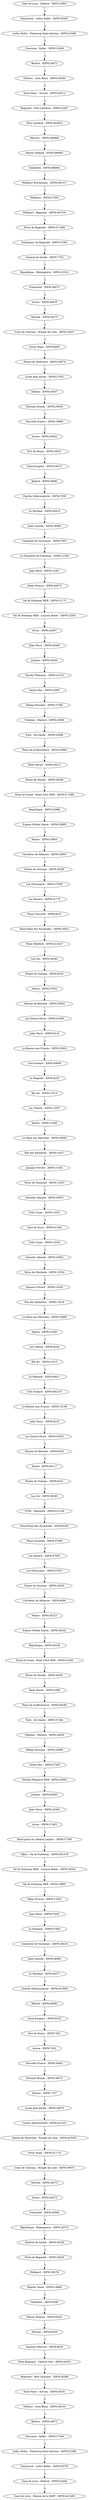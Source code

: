 digraph G {
    "Gare de Lyon - Diderot - IDFM:22801" -> "Daumesnil - Ledru Rollin - IDFM:39397" [label="1"];
    "Daumesnil - Ledru Rollin - IDFM:39397" -> "Ledru Rollin - Faubourg Saint-Antoine - IDFM:22495" [label="1"];
    "Ledru Rollin - Faubourg Saint-Antoine - IDFM:22495" -> "Charonne - Keller - IDFM:22496" [label="1"];
    "Charonne - Keller - IDFM:22496" -> "Basfroi - IDFM:26672" [label="1"];
    "Basfroi - IDFM:26672" -> "Voltaire - Léon Blum - IDFM:26294" [label="1"];
    "Voltaire - Léon Blum - IDFM:26294" -> "Saint-Maur - Servan - IDFM:26312" [label="1"];
    "Saint-Maur - Servan - IDFM:26312" -> "Roquette - Père Lachaise - IDFM:22497" [label="1"];
    "Roquette - Père Lachaise - IDFM:22497" -> "Père Lachaise - IDFM:463622" [label="1"];
    "Père Lachaise - IDFM:463622" -> "Mûriers - IDFM:486866" [label="1"];
    "Mûriers - IDFM:486866" -> "Martin Nadaud - IDFM:486865" [label="1"];
    "Martin Nadaud - IDFM:486865" -> "Gambetta - IDFM:486864" [label="1"];
    "Gambetta - IDFM:486864" -> "Pelleport Bretonneau - IDFM:491517" [label="1"];
    "Pelleport Bretonneau - IDFM:491517" -> "Pelleport - IDFM:27493" [label="1"];
    "Pelleport - IDFM:27493" -> "Pelleport - Bagnolet - IDFM:491516" [label="1"];
    "Pelleport - Bagnolet - IDFM:491516" -> "Porte de Bagnolet - IDFM:471489" [label="1"];
    "Porte de Bagnolet - IDFM:471489" -> "Echangeur de Bagnolet - IDFM:37462" [label="1"];
    "Echangeur de Bagnolet - IDFM:37462" -> "Général de Gaulle - IDFM:7765" [label="1"];
    "Général de Gaulle - IDFM:7765" -> "République - Robespierre - IDFM:23333" [label="1"];
    "République - Robespierre - IDFM:23333" -> "Fraternité - IDFM:36973" [label="1"];
    "Fraternité - IDFM:36973" -> "Sorins - IDFM:36978" [label="1"];
    "Sorins - IDFM:36978" -> "Marché - IDFM:26375" [label="1"];
    "Marché - IDFM:26375" -> "Croix de Chavaux - Rouget de Lisle - IDFM:22647" [label="1"];
    "Croix de Chavaux - Rouget de Lisle - IDFM:22647" -> "Victor Hugo - IDFM:9995" [label="1"];
    "Victor Hugo - IDFM:9995" -> "Mairie de Montreuil - IDFM:35874" [label="1"];
    "Mairie de Montreuil - IDFM:35874" -> "Lycée Jean Jaurès - IDFM:27051" [label="1"];
    "Lycée Jean Jaurès - IDFM:27051" -> "Danton - IDFM:29457" [label="1"];
    "Danton - IDFM:29457" -> "Edouard Branly - IDFM:29458" [label="1"];
    "Edouard Branly - IDFM:29458" -> "Nouvelle France - IDFM:19890" [label="1"];
    "Nouvelle France - IDFM:19890" -> "Acacia - IDFM:29462" [label="1"];
    "Acacia - IDFM:29462" -> "Fort de Rosny - IDFM:28521" [label="1"];
    "Fort de Rosny - IDFM:28521" -> "Saint-Exupéry - IDFM:29473" [label="1"];
    "Saint-Exupéry - IDFM:29473" -> "Babeuf - IDFM:36982" [label="1"];
    "Babeuf - IDFM:36982" -> "Charles Delavacquerie - IDFM:7830" [label="1"];
    "Charles Delavacquerie - IDFM:7830" -> "Le Morillon - IDFM:26415" [label="1"];
    "Le Morillon - IDFM:26415" -> "Jules Guesde - IDFM:36984" [label="1"];
    "Jules Guesde - IDFM:36984" -> "Cimetière de Vincennes - IDFM:7807" [label="1"];
    "Cimetière de Vincennes - IDFM:7807" -> "La Fonchette de Fontenay - IDFM:12392" [label="1"];
    "La Fonchette de Fontenay - IDFM:12392" -> "Jean Macé - IDFM:12391" [label="1"];
    "Jean Macé - IDFM:12391" -> "Pablo Picasso - IDFM:26873" [label="1"];
    "Pablo Picasso - IDFM:26873" -> "Val de Fontenay RER - IDFM:21175" [label="1"];
    "Val de Fontenay RER - IDFM:21175" -> "Val de Fontenay RER - Louison Bobet - IDFM:22593" [label="1"];
    "Val de Fontenay RER - Louison Bobet - IDFM:22593" -> "Avron - IDFM:26407" [label="1"];
    "Avron - IDFM:26407" -> "Jules Ferry - IDFM:26406" [label="1"];
    "Jules Ferry - IDFM:26406" -> "Jouleau - IDFM:26404" [label="1"];
    "Jouleau - IDFM:26404" -> "Neuilly Plaisance - IDFM:41474" [label="1"];
    "Neuilly Plaisance - IDFM:41474" -> "Centre Bus - IDFM:25997" [label="1"];
    "Centre Bus - IDFM:25997" -> "Hélène Boucher - IDFM:37285" [label="1"];
    "Hélène Boucher - IDFM:37285" -> "Villebois - Mareuil - IDFM:25999" [label="1"];
    "Villebois - Mareuil - IDFM:25999" -> "Foch - De Gaulle - IDFM:25996" [label="1"];
    "Foch - De Gaulle - IDFM:25996" -> "Place de la Résistance - IDFM:25994" [label="1"];
    "Place de la Résistance - IDFM:25994" -> "René Navier - IDFM:26512" [label="1"];
    "René Navier - IDFM:26512" -> "Route de Neuilly - IDFM:36288" [label="1"];
    "Route de Neuilly - IDFM:36288" -> "Noisy-le-Grand - Mont d'Est RER - IDFM:471089" [label="1"];
    "Noisy-le-Grand - Mont d'Est RER - IDFM:471089" -> "République - IDFM:25886" [label="1"];
    "République - IDFM:25886" -> "Espace Michel Simon - IDFM:25885" [label="1"];
    "Espace Michel Simon - IDFM:25885" -> "Mairie - IDFM:25864" [label="1"];
    "Mairie - IDFM:25864" -> "Carrefour de Malnoue - IDFM:25863" [label="1"];
    "Carrefour de Malnoue - IDFM:25863" -> "Pointe de Gournay - IDFM:36290" [label="1"];
    "Pointe de Gournay - IDFM:36290" -> "Les Prévoyants - IDFM:37658" [label="1"];
    "Les Prévoyants - IDFM:37658" -> "Les Rosiers - IDFM:41779" [label="1"];
    "Les Rosiers - IDFM:41779" -> "Place Churchill - IDFM:8231" [label="1"];
    "Place Churchill - IDFM:8231" -> "Rond-Point des Pyramides - IDFM:25921" [label="1"];
    "Rond-Point des Pyramides - IDFM:25921" -> "Place Mattéoti - IDFM:413427" [label="1"];
    "Place Mattéoti - IDFM:413427" -> "Les Iris - IDFM:36282" [label="1"];
    "Les Iris - IDFM:36282" -> "Pointe de Champs - IDFM:8226" [label="1"];
    "Pointe de Champs - IDFM:8226" -> "Mairie - IDFM:37652" [label="1"];
    "Mairie - IDFM:37652" -> "Maison de Retraite - IDFM:25920" [label="1"];
    "Maison de Retraite - IDFM:25920" -> "Les Quatre Pavés - IDFM:41699" [label="1"];
    "Les Quatre Pavés - IDFM:41699" -> "Jules Ferry - IDFM:8218" [label="1"];
    "Jules Ferry - IDFM:8218" -> "La Remise aux Fraises - IDFM:25922" [label="1"];
    "La Remise aux Fraises - IDFM:25922" -> "Cité Scolaire - IDFM:40609" [label="1"];
    "Cité Scolaire - IDFM:40609" -> "La Mogotte - IDFM:8220" [label="1"];
    "La Mogotte - IDFM:8220" -> "Bel Air - IDFM:15314" [label="1"];
    "Bel Air - IDFM:15314" -> "Les Tilleuls - IDFM:15507" [label="1"];
    "Les Tilleuls - IDFM:15507" -> "Mairie - IDFM:15398" [label="1"];
    "Mairie - IDFM:15398" -> "La Mare aux Marchais - IDFM:25850" [label="1"];
    "La Mare aux Marchais - IDFM:25850" -> "Rue des Epinettes - IDFM:15417" [label="1"];
    "Rue des Epinettes - IDFM:15417" -> "Jacques Prévert - IDFM:15342" [label="1"];
    "Jacques Prévert - IDFM:15342" -> "Rives de Maubuée - IDFM:15253" [label="1"];
    "Rives de Maubuée - IDFM:15253" -> "Salvador Allende - IDFM:25853" [label="1"];
    "Salvador Allende - IDFM:25853" -> "Cités Unies - IDFM:15531" [label="1"];
    "Cités Unies - IDFM:15531" -> "Gare de Torcy - IDFM:41446" [label="1"];
    "Gare de Torcy - IDFM:41446" -> "Cités Unies - IDFM:15532" [label="1"];
    "Cités Unies - IDFM:15532" -> "Salvador Allende - IDFM:25852" [label="1"];
    "Salvador Allende - IDFM:25852" -> "Rives de Maubuée - IDFM:15254" [label="1"];
    "Rives de Maubuée - IDFM:15254" -> "Jacques Prévert - IDFM:15343" [label="1"];
    "Jacques Prévert - IDFM:15343" -> "Rue des Epinettes - IDFM:15418" [label="1"];
    "Rue des Epinettes - IDFM:15418" -> "La Mare aux Marchais - IDFM:25860" [label="1"];
    "La Mare aux Marchais - IDFM:25860" -> "Mairie - IDFM:15399" [label="1"];
    "Mairie - IDFM:15399" -> "Les Tilleuls - IDFM:8244" [label="1"];
    "Les Tilleuls - IDFM:8244" -> "Bel Air - IDFM:15315" [label="1"];
    "Bel Air - IDFM:15315" -> "La Mogotte - IDFM:40611" [label="1"];
    "La Mogotte - IDFM:40611" -> "Cité Scolaire - IDFM:492319" [label="1"];
    "Cité Scolaire - IDFM:492319" -> "La Remise aux Fraises - IDFM:15149" [label="1"];
    "La Remise aux Fraises - IDFM:15149" -> "Jules Ferry - IDFM:8219" [label="1"];
    "Jules Ferry - IDFM:8219" -> "Les Quatre Pavés - IDFM:25923" [label="1"];
    "Les Quatre Pavés - IDFM:25923" -> "Maison de Retraite - IDFM:8242" [label="1"];
    "Maison de Retraite - IDFM:8242" -> "Mairie - IDFM:40117" [label="1"];
    "Mairie - IDFM:40117" -> "Pointe de Champs - IDFM:8241" [label="1"];
    "Pointe de Champs - IDFM:8241" -> "Les Iris - IDFM:36283" [label="1"];
    "Les Iris - IDFM:36283" -> "CSTB - Matteotti - IDFM:413148" [label="1"];
    "CSTB - Matteotti - IDFM:413148" -> "Rond-Point des Pyramides - IDFM:8240" [label="1"];
    "Rond-Point des Pyramides - IDFM:8240" -> "Place Churchill - IDFM:37656" [label="1"];
    "Place Churchill - IDFM:37656" -> "Les Rosiers - IDFM:37655" [label="1"];
    "Les Rosiers - IDFM:37655" -> "Les Prévoyants - IDFM:37657" [label="1"];
    "Les Prévoyants - IDFM:37657" -> "Pointe de Gournay - IDFM:28492" [label="1"];
    "Pointe de Gournay - IDFM:28492" -> "Carrefour de Malnoue - IDFM:9386" [label="1"];
    "Carrefour de Malnoue - IDFM:9386" -> "Mairie - IDFM:36225" [label="1"];
    "Mairie - IDFM:36225" -> "Espace Michel Simon - IDFM:36242" [label="1"];
    "Espace Michel Simon - IDFM:36242" -> "République - IDFM:36226" [label="1"];
    "République - IDFM:36226" -> "Noisy-le-Grand - Mont d'Est RER - IDFM:41443" [label="1"];
    "Noisy-le-Grand - Mont d'Est RER - IDFM:41443" -> "Route de Neuilly - IDFM:36291" [label="1"];
    "Route de Neuilly - IDFM:36291" -> "René Navier - IDFM:2386" [label="1"];
    "René Navier - IDFM:2386" -> "Place de la Résistance - IDFM:36286" [label="1"];
    "Place de la Résistance - IDFM:36286" -> "Foch - De Gaulle - IDFM:37284" [label="1"];
    "Foch - De Gaulle - IDFM:37284" -> "Villebois - Mareuil - IDFM:26000" [label="1"];
    "Villebois - Mareuil - IDFM:26000" -> "Hélène Boucher - IDFM:25998" [label="1"];
    "Hélène Boucher - IDFM:25998" -> "Centre Bus - IDFM:37283" [label="1"];
    "Centre Bus - IDFM:37283" -> "Neuilly-Plaisance RER - IDFM:25993" [label="1"];
    "Neuilly-Plaisance RER - IDFM:25993" -> "Jouleau - IDFM:26403" [label="1"];
    "Jouleau - IDFM:26403" -> "Jules Ferry - IDFM:26405" [label="1"];
    "Jules Ferry - IDFM:26405" -> "Avron - IDFM:37403" [label="1"];
    "Avron - IDFM:37403" -> "Rond-point du Général Leclerc - IDFM:37769" [label="1"];
    "Rond-point du Général Leclerc - IDFM:37769" -> "Ofpra - Val de Fontenay - IDFM:491518" [label="1"];
    "Ofpra - Val de Fontenay - IDFM:491518" -> "Val de Fontenay RER - Louison Bobet - IDFM:36292" [label="1"];
    "Val de Fontenay RER - Louison Bobet - IDFM:36292" -> "Val de Fontenay RER - IDFM:19893" [label="1"];
    "Val de Fontenay RER - IDFM:19893" -> "Pablo Picasso - IDFM:27642" [label="1"];
    "Pablo Picasso - IDFM:27642" -> "Jean Macé - IDFM:37602" [label="1"];
    "Jean Macé - IDFM:37602" -> "La Fontaine - IDFM:37603" [label="1"];
    "La Fontaine - IDFM:37603" -> "Cimetière de Vincennes - IDFM:26416" [label="1"];
    "Cimetière de Vincennes - IDFM:26416" -> "Jules Guesde - IDFM:36985" [label="1"];
    "Jules Guesde - IDFM:36985" -> "Le Morillon - IDFM:40377" [label="1"];
    "Le Morillon - IDFM:40377" -> "Charles Delavacquerie - IDFM:413069" [label="1"];
    "Charles Delavacquerie - IDFM:413069" -> "Babeuf - IDFM:36983" [label="1"];
    "Babeuf - IDFM:36983" -> "Saint-Exupery - IDFM:8325" [label="1"];
    "Saint-Exupery - IDFM:8325" -> "Fort de Rosny - IDFM:7821" [label="1"];
    "Fort de Rosny - IDFM:7821" -> "Acacia - IDFM:7822" [label="1"];
    "Acacia - IDFM:7822" -> "Nouvelle France - IDFM:29461" [label="1"];
    "Nouvelle France - IDFM:29461" -> "Edouard Branly - IDFM:36972" [label="1"];
    "Edouard Branly - IDFM:36972" -> "Danton - IDFM:7767" [label="1"];
    "Danton - IDFM:7767" -> "Lycée Jean Jaurès - IDFM:36976" [label="1"];
    "Lycée Jean Jaurès - IDFM:36976" -> "Centre Administratif - IDFM:421201" [label="1"];
    "Centre Administratif - IDFM:421201" -> "Mairie de Montreuil - Rouget de Lisle - IDFM:425353" [label="1"];
    "Mairie de Montreuil - Rouget de Lisle - IDFM:425353" -> "Victor Hugo - IDFM:427110" [label="1"];
    "Victor Hugo - IDFM:427110" -> "Croix de Chavaux - Rouget de Lisle - IDFM:36974" [label="1"];
    "Croix de Chavaux - Rouget de Lisle - IDFM:36974" -> "Marché - IDFM:26373" [label="1"];
    "Marché - IDFM:26373" -> "Sorins - IDFM:26374" [label="1"];
    "Sorins - IDFM:26374" -> "Fraternité - IDFM:40584" [label="1"];
    "Fraternité - IDFM:40584" -> "République - Robespierre - IDFM:26372" [label="1"];
    "République - Robespierre - IDFM:26372" -> "Général de Gaulle - IDFM:26329" [label="1"];
    "Général de Gaulle - IDFM:26329" -> "Porte de Bagnolet - IDFM:24859" [label="1"];
    "Porte de Bagnolet - IDFM:24859" -> "Pelleport - IDFM:36278" [label="1"];
    "Pelleport - IDFM:36278" -> "Hôpital Tenon - IDFM:19889" [label="1"];
    "Hôpital Tenon - IDFM:19889" -> "Gambetta - IDFM:9385" [label="1"];
    "Gambetta - IDFM:9385" -> "Martin Nadaud - IDFM:26301" [label="1"];
    "Martin Nadaud - IDFM:26301" -> "Mûriers - IDFM:8429" [label="1"];
    "Mûriers - IDFM:8429" -> "Auguste Métivier - IDFM:8430" [label="1"];
    "Auguste Métivier - IDFM:8430" -> "Folie Regnault - Chemin Vert - IDFM:26303" [label="1"];
    "Folie Regnault - Chemin Vert - IDFM:26303" -> "Roquette - Père Lachaise - IDFM:26288" [label="1"];
    "Roquette - Père Lachaise - IDFM:26288" -> "Saint-Maur - Servan - IDFM:26291" [label="1"];
    "Saint-Maur - Servan - IDFM:26291" -> "Voltaire - Léon Blum - IDFM:26310" [label="1"];
    "Voltaire - Léon Blum - IDFM:26310" -> "Basfroi - IDFM:26673" [label="1"];
    "Basfroi - IDFM:26673" -> "Charonne - Keller - IDFM:37549" [label="1"];
    "Charonne - Keller - IDFM:37549" -> "Ledru Rollin - Faubourg Saint-Antoine - IDFM:22498" [label="1"];
    "Ledru Rollin - Faubourg Saint-Antoine - IDFM:22498" -> "Daumesnil - Ledru Rollin - IDFM:39750" [label="1"];
    "Daumesnil - Ledru Rollin - IDFM:39750" -> "Gare de Lyon - Diderot - IDFM:22494" [label="1"];
    "Gare de Lyon - Diderot - IDFM:22494" -> "Gare de Lyon - Maison de la RATP - IDFM:421409" [label="1"];
}
